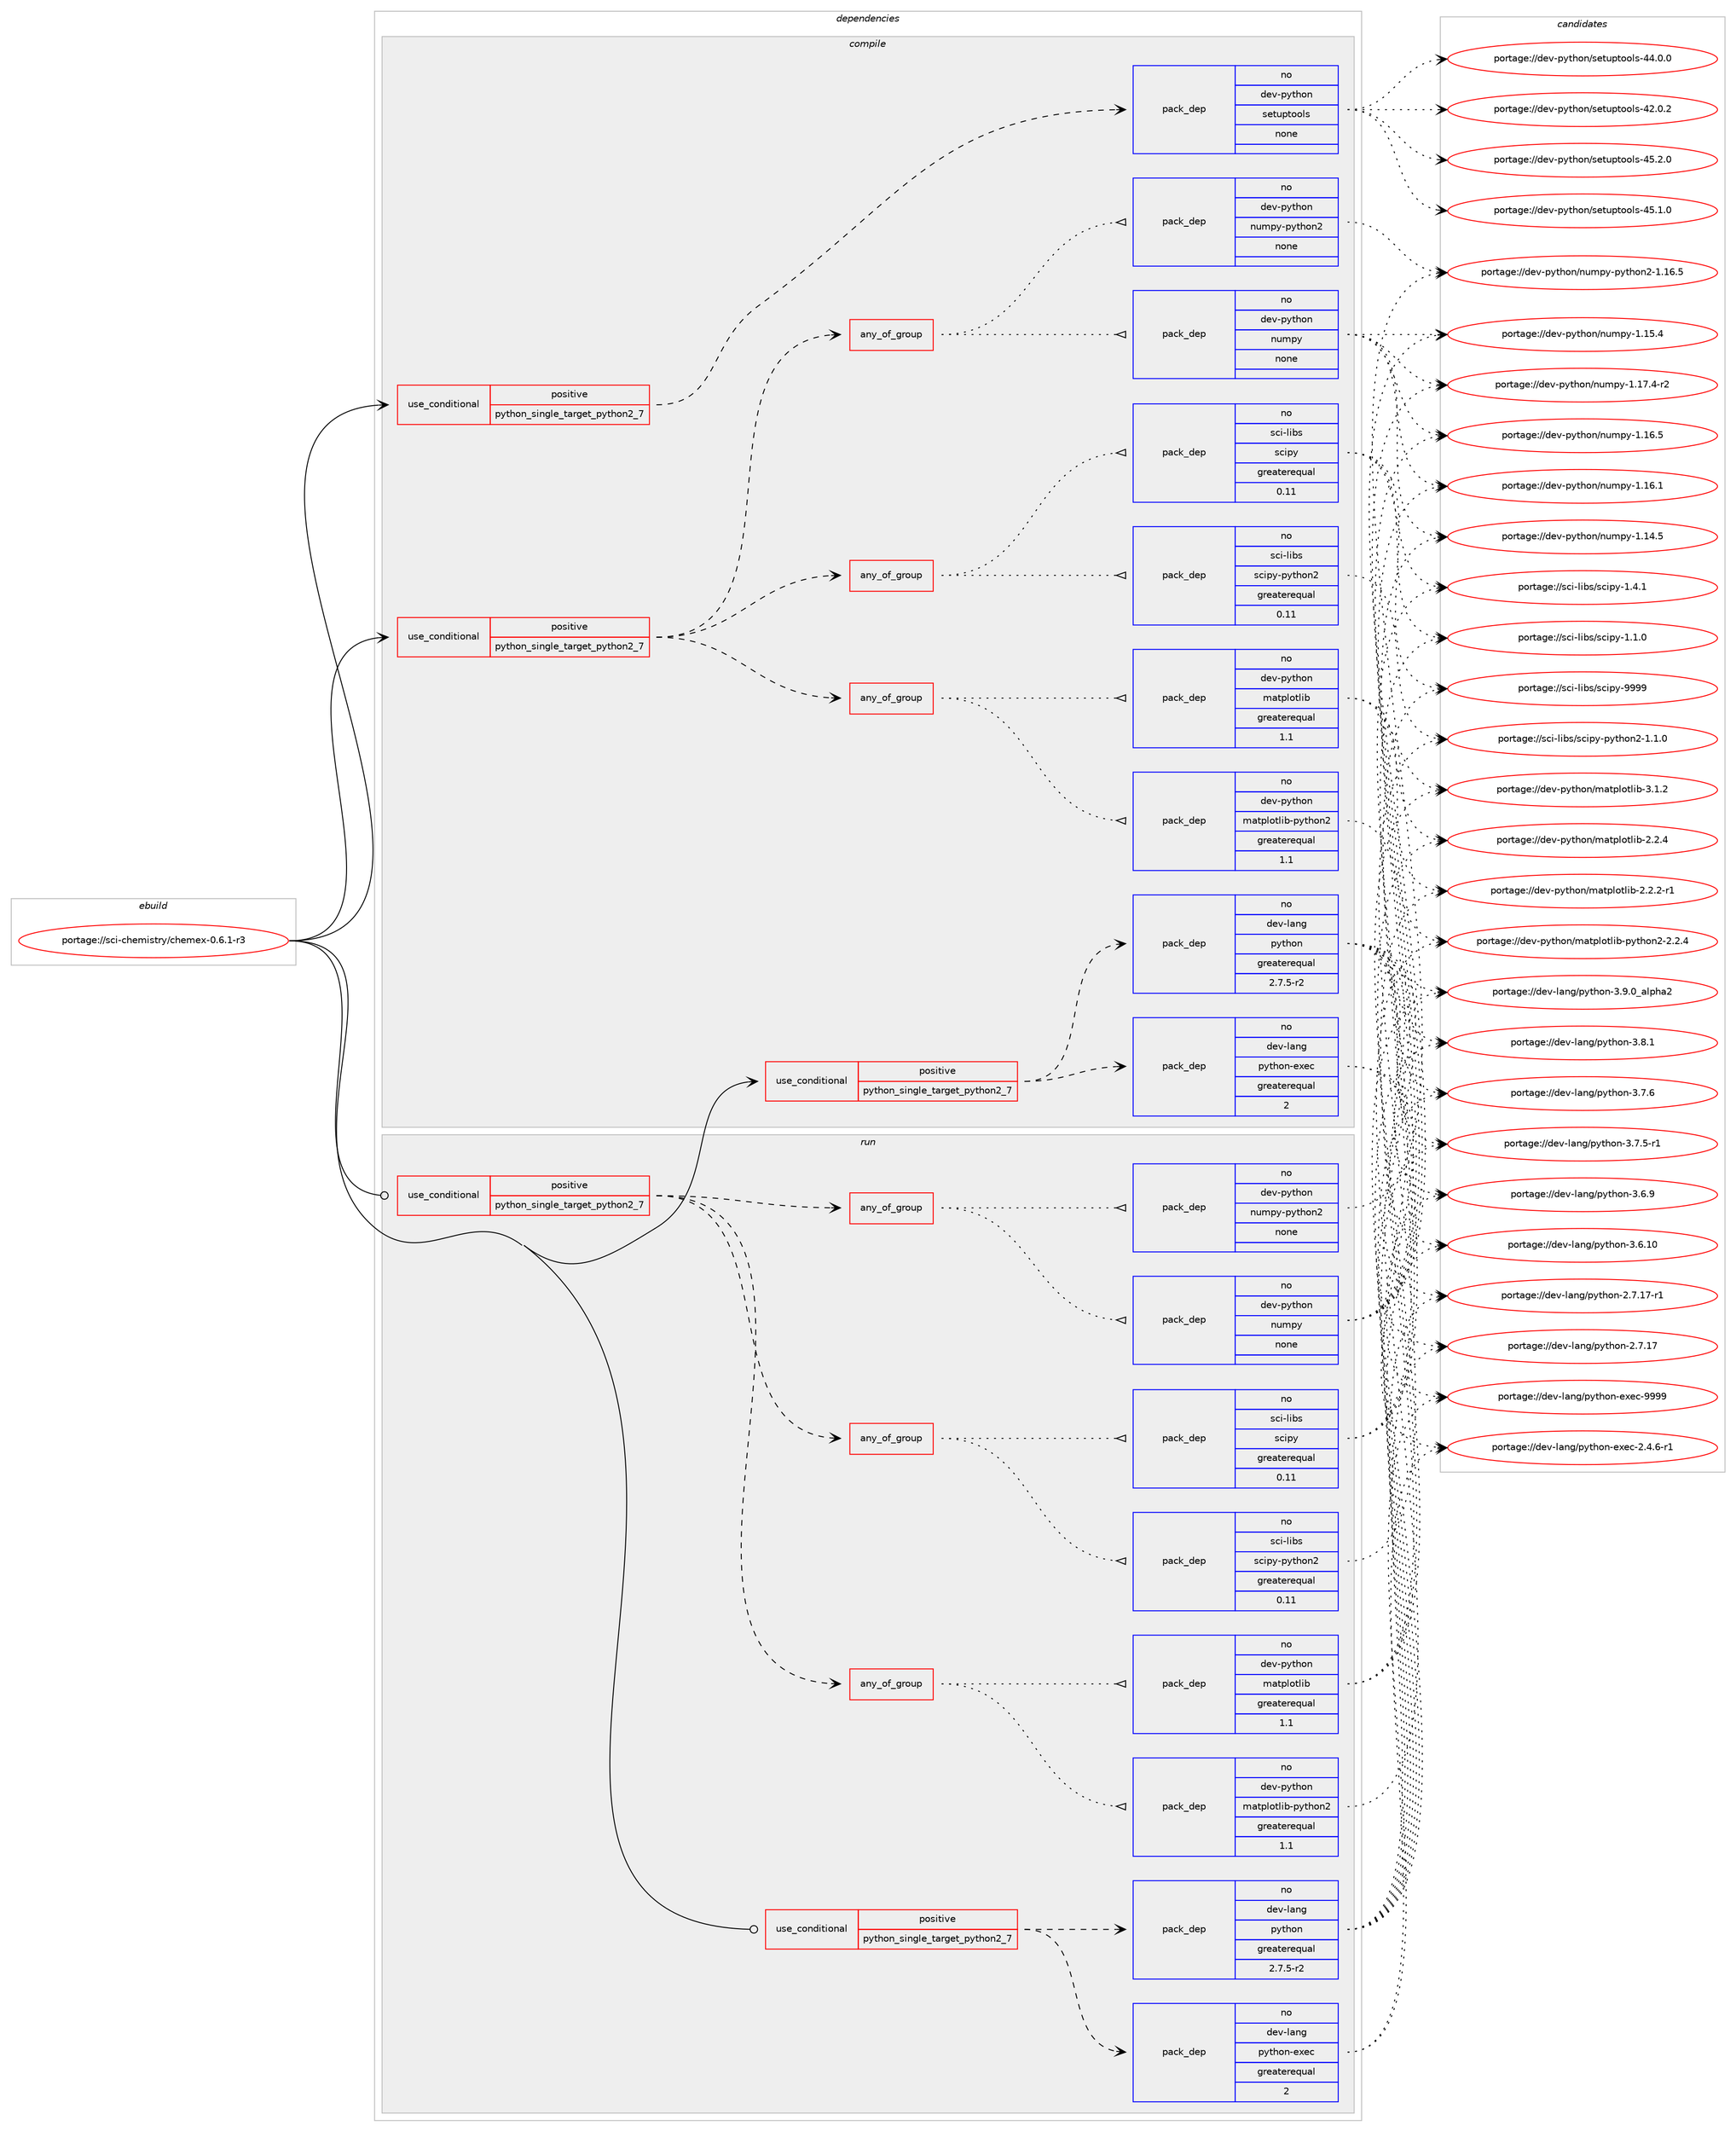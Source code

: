 digraph prolog {

# *************
# Graph options
# *************

newrank=true;
concentrate=true;
compound=true;
graph [rankdir=LR,fontname=Helvetica,fontsize=10,ranksep=1.5];#, ranksep=2.5, nodesep=0.2];
edge  [arrowhead=vee];
node  [fontname=Helvetica,fontsize=10];

# **********
# The ebuild
# **********

subgraph cluster_leftcol {
color=gray;
rank=same;
label=<<i>ebuild</i>>;
id [label="portage://sci-chemistry/chemex-0.6.1-r3", color=red, width=4, href="../sci-chemistry/chemex-0.6.1-r3.svg"];
}

# ****************
# The dependencies
# ****************

subgraph cluster_midcol {
color=gray;
label=<<i>dependencies</i>>;
subgraph cluster_compile {
fillcolor="#eeeeee";
style=filled;
label=<<i>compile</i>>;
subgraph cond20811 {
dependency102829 [label=<<TABLE BORDER="0" CELLBORDER="1" CELLSPACING="0" CELLPADDING="4"><TR><TD ROWSPAN="3" CELLPADDING="10">use_conditional</TD></TR><TR><TD>positive</TD></TR><TR><TD>python_single_target_python2_7</TD></TR></TABLE>>, shape=none, color=red];
subgraph any1630 {
dependency102830 [label=<<TABLE BORDER="0" CELLBORDER="1" CELLSPACING="0" CELLPADDING="4"><TR><TD CELLPADDING="10">any_of_group</TD></TR></TABLE>>, shape=none, color=red];subgraph pack80299 {
dependency102831 [label=<<TABLE BORDER="0" CELLBORDER="1" CELLSPACING="0" CELLPADDING="4" WIDTH="220"><TR><TD ROWSPAN="6" CELLPADDING="30">pack_dep</TD></TR><TR><TD WIDTH="110">no</TD></TR><TR><TD>dev-python</TD></TR><TR><TD>matplotlib-python2</TD></TR><TR><TD>greaterequal</TD></TR><TR><TD>1.1</TD></TR></TABLE>>, shape=none, color=blue];
}
dependency102830:e -> dependency102831:w [weight=20,style="dotted",arrowhead="oinv"];
subgraph pack80300 {
dependency102832 [label=<<TABLE BORDER="0" CELLBORDER="1" CELLSPACING="0" CELLPADDING="4" WIDTH="220"><TR><TD ROWSPAN="6" CELLPADDING="30">pack_dep</TD></TR><TR><TD WIDTH="110">no</TD></TR><TR><TD>dev-python</TD></TR><TR><TD>matplotlib</TD></TR><TR><TD>greaterequal</TD></TR><TR><TD>1.1</TD></TR></TABLE>>, shape=none, color=blue];
}
dependency102830:e -> dependency102832:w [weight=20,style="dotted",arrowhead="oinv"];
}
dependency102829:e -> dependency102830:w [weight=20,style="dashed",arrowhead="vee"];
subgraph any1631 {
dependency102833 [label=<<TABLE BORDER="0" CELLBORDER="1" CELLSPACING="0" CELLPADDING="4"><TR><TD CELLPADDING="10">any_of_group</TD></TR></TABLE>>, shape=none, color=red];subgraph pack80301 {
dependency102834 [label=<<TABLE BORDER="0" CELLBORDER="1" CELLSPACING="0" CELLPADDING="4" WIDTH="220"><TR><TD ROWSPAN="6" CELLPADDING="30">pack_dep</TD></TR><TR><TD WIDTH="110">no</TD></TR><TR><TD>dev-python</TD></TR><TR><TD>numpy-python2</TD></TR><TR><TD>none</TD></TR><TR><TD></TD></TR></TABLE>>, shape=none, color=blue];
}
dependency102833:e -> dependency102834:w [weight=20,style="dotted",arrowhead="oinv"];
subgraph pack80302 {
dependency102835 [label=<<TABLE BORDER="0" CELLBORDER="1" CELLSPACING="0" CELLPADDING="4" WIDTH="220"><TR><TD ROWSPAN="6" CELLPADDING="30">pack_dep</TD></TR><TR><TD WIDTH="110">no</TD></TR><TR><TD>dev-python</TD></TR><TR><TD>numpy</TD></TR><TR><TD>none</TD></TR><TR><TD></TD></TR></TABLE>>, shape=none, color=blue];
}
dependency102833:e -> dependency102835:w [weight=20,style="dotted",arrowhead="oinv"];
}
dependency102829:e -> dependency102833:w [weight=20,style="dashed",arrowhead="vee"];
subgraph any1632 {
dependency102836 [label=<<TABLE BORDER="0" CELLBORDER="1" CELLSPACING="0" CELLPADDING="4"><TR><TD CELLPADDING="10">any_of_group</TD></TR></TABLE>>, shape=none, color=red];subgraph pack80303 {
dependency102837 [label=<<TABLE BORDER="0" CELLBORDER="1" CELLSPACING="0" CELLPADDING="4" WIDTH="220"><TR><TD ROWSPAN="6" CELLPADDING="30">pack_dep</TD></TR><TR><TD WIDTH="110">no</TD></TR><TR><TD>sci-libs</TD></TR><TR><TD>scipy-python2</TD></TR><TR><TD>greaterequal</TD></TR><TR><TD>0.11</TD></TR></TABLE>>, shape=none, color=blue];
}
dependency102836:e -> dependency102837:w [weight=20,style="dotted",arrowhead="oinv"];
subgraph pack80304 {
dependency102838 [label=<<TABLE BORDER="0" CELLBORDER="1" CELLSPACING="0" CELLPADDING="4" WIDTH="220"><TR><TD ROWSPAN="6" CELLPADDING="30">pack_dep</TD></TR><TR><TD WIDTH="110">no</TD></TR><TR><TD>sci-libs</TD></TR><TR><TD>scipy</TD></TR><TR><TD>greaterequal</TD></TR><TR><TD>0.11</TD></TR></TABLE>>, shape=none, color=blue];
}
dependency102836:e -> dependency102838:w [weight=20,style="dotted",arrowhead="oinv"];
}
dependency102829:e -> dependency102836:w [weight=20,style="dashed",arrowhead="vee"];
}
id:e -> dependency102829:w [weight=20,style="solid",arrowhead="vee"];
subgraph cond20812 {
dependency102839 [label=<<TABLE BORDER="0" CELLBORDER="1" CELLSPACING="0" CELLPADDING="4"><TR><TD ROWSPAN="3" CELLPADDING="10">use_conditional</TD></TR><TR><TD>positive</TD></TR><TR><TD>python_single_target_python2_7</TD></TR></TABLE>>, shape=none, color=red];
subgraph pack80305 {
dependency102840 [label=<<TABLE BORDER="0" CELLBORDER="1" CELLSPACING="0" CELLPADDING="4" WIDTH="220"><TR><TD ROWSPAN="6" CELLPADDING="30">pack_dep</TD></TR><TR><TD WIDTH="110">no</TD></TR><TR><TD>dev-lang</TD></TR><TR><TD>python</TD></TR><TR><TD>greaterequal</TD></TR><TR><TD>2.7.5-r2</TD></TR></TABLE>>, shape=none, color=blue];
}
dependency102839:e -> dependency102840:w [weight=20,style="dashed",arrowhead="vee"];
subgraph pack80306 {
dependency102841 [label=<<TABLE BORDER="0" CELLBORDER="1" CELLSPACING="0" CELLPADDING="4" WIDTH="220"><TR><TD ROWSPAN="6" CELLPADDING="30">pack_dep</TD></TR><TR><TD WIDTH="110">no</TD></TR><TR><TD>dev-lang</TD></TR><TR><TD>python-exec</TD></TR><TR><TD>greaterequal</TD></TR><TR><TD>2</TD></TR></TABLE>>, shape=none, color=blue];
}
dependency102839:e -> dependency102841:w [weight=20,style="dashed",arrowhead="vee"];
}
id:e -> dependency102839:w [weight=20,style="solid",arrowhead="vee"];
subgraph cond20813 {
dependency102842 [label=<<TABLE BORDER="0" CELLBORDER="1" CELLSPACING="0" CELLPADDING="4"><TR><TD ROWSPAN="3" CELLPADDING="10">use_conditional</TD></TR><TR><TD>positive</TD></TR><TR><TD>python_single_target_python2_7</TD></TR></TABLE>>, shape=none, color=red];
subgraph pack80307 {
dependency102843 [label=<<TABLE BORDER="0" CELLBORDER="1" CELLSPACING="0" CELLPADDING="4" WIDTH="220"><TR><TD ROWSPAN="6" CELLPADDING="30">pack_dep</TD></TR><TR><TD WIDTH="110">no</TD></TR><TR><TD>dev-python</TD></TR><TR><TD>setuptools</TD></TR><TR><TD>none</TD></TR><TR><TD></TD></TR></TABLE>>, shape=none, color=blue];
}
dependency102842:e -> dependency102843:w [weight=20,style="dashed",arrowhead="vee"];
}
id:e -> dependency102842:w [weight=20,style="solid",arrowhead="vee"];
}
subgraph cluster_compileandrun {
fillcolor="#eeeeee";
style=filled;
label=<<i>compile and run</i>>;
}
subgraph cluster_run {
fillcolor="#eeeeee";
style=filled;
label=<<i>run</i>>;
subgraph cond20814 {
dependency102844 [label=<<TABLE BORDER="0" CELLBORDER="1" CELLSPACING="0" CELLPADDING="4"><TR><TD ROWSPAN="3" CELLPADDING="10">use_conditional</TD></TR><TR><TD>positive</TD></TR><TR><TD>python_single_target_python2_7</TD></TR></TABLE>>, shape=none, color=red];
subgraph any1633 {
dependency102845 [label=<<TABLE BORDER="0" CELLBORDER="1" CELLSPACING="0" CELLPADDING="4"><TR><TD CELLPADDING="10">any_of_group</TD></TR></TABLE>>, shape=none, color=red];subgraph pack80308 {
dependency102846 [label=<<TABLE BORDER="0" CELLBORDER="1" CELLSPACING="0" CELLPADDING="4" WIDTH="220"><TR><TD ROWSPAN="6" CELLPADDING="30">pack_dep</TD></TR><TR><TD WIDTH="110">no</TD></TR><TR><TD>dev-python</TD></TR><TR><TD>matplotlib-python2</TD></TR><TR><TD>greaterequal</TD></TR><TR><TD>1.1</TD></TR></TABLE>>, shape=none, color=blue];
}
dependency102845:e -> dependency102846:w [weight=20,style="dotted",arrowhead="oinv"];
subgraph pack80309 {
dependency102847 [label=<<TABLE BORDER="0" CELLBORDER="1" CELLSPACING="0" CELLPADDING="4" WIDTH="220"><TR><TD ROWSPAN="6" CELLPADDING="30">pack_dep</TD></TR><TR><TD WIDTH="110">no</TD></TR><TR><TD>dev-python</TD></TR><TR><TD>matplotlib</TD></TR><TR><TD>greaterequal</TD></TR><TR><TD>1.1</TD></TR></TABLE>>, shape=none, color=blue];
}
dependency102845:e -> dependency102847:w [weight=20,style="dotted",arrowhead="oinv"];
}
dependency102844:e -> dependency102845:w [weight=20,style="dashed",arrowhead="vee"];
subgraph any1634 {
dependency102848 [label=<<TABLE BORDER="0" CELLBORDER="1" CELLSPACING="0" CELLPADDING="4"><TR><TD CELLPADDING="10">any_of_group</TD></TR></TABLE>>, shape=none, color=red];subgraph pack80310 {
dependency102849 [label=<<TABLE BORDER="0" CELLBORDER="1" CELLSPACING="0" CELLPADDING="4" WIDTH="220"><TR><TD ROWSPAN="6" CELLPADDING="30">pack_dep</TD></TR><TR><TD WIDTH="110">no</TD></TR><TR><TD>dev-python</TD></TR><TR><TD>numpy-python2</TD></TR><TR><TD>none</TD></TR><TR><TD></TD></TR></TABLE>>, shape=none, color=blue];
}
dependency102848:e -> dependency102849:w [weight=20,style="dotted",arrowhead="oinv"];
subgraph pack80311 {
dependency102850 [label=<<TABLE BORDER="0" CELLBORDER="1" CELLSPACING="0" CELLPADDING="4" WIDTH="220"><TR><TD ROWSPAN="6" CELLPADDING="30">pack_dep</TD></TR><TR><TD WIDTH="110">no</TD></TR><TR><TD>dev-python</TD></TR><TR><TD>numpy</TD></TR><TR><TD>none</TD></TR><TR><TD></TD></TR></TABLE>>, shape=none, color=blue];
}
dependency102848:e -> dependency102850:w [weight=20,style="dotted",arrowhead="oinv"];
}
dependency102844:e -> dependency102848:w [weight=20,style="dashed",arrowhead="vee"];
subgraph any1635 {
dependency102851 [label=<<TABLE BORDER="0" CELLBORDER="1" CELLSPACING="0" CELLPADDING="4"><TR><TD CELLPADDING="10">any_of_group</TD></TR></TABLE>>, shape=none, color=red];subgraph pack80312 {
dependency102852 [label=<<TABLE BORDER="0" CELLBORDER="1" CELLSPACING="0" CELLPADDING="4" WIDTH="220"><TR><TD ROWSPAN="6" CELLPADDING="30">pack_dep</TD></TR><TR><TD WIDTH="110">no</TD></TR><TR><TD>sci-libs</TD></TR><TR><TD>scipy-python2</TD></TR><TR><TD>greaterequal</TD></TR><TR><TD>0.11</TD></TR></TABLE>>, shape=none, color=blue];
}
dependency102851:e -> dependency102852:w [weight=20,style="dotted",arrowhead="oinv"];
subgraph pack80313 {
dependency102853 [label=<<TABLE BORDER="0" CELLBORDER="1" CELLSPACING="0" CELLPADDING="4" WIDTH="220"><TR><TD ROWSPAN="6" CELLPADDING="30">pack_dep</TD></TR><TR><TD WIDTH="110">no</TD></TR><TR><TD>sci-libs</TD></TR><TR><TD>scipy</TD></TR><TR><TD>greaterequal</TD></TR><TR><TD>0.11</TD></TR></TABLE>>, shape=none, color=blue];
}
dependency102851:e -> dependency102853:w [weight=20,style="dotted",arrowhead="oinv"];
}
dependency102844:e -> dependency102851:w [weight=20,style="dashed",arrowhead="vee"];
}
id:e -> dependency102844:w [weight=20,style="solid",arrowhead="odot"];
subgraph cond20815 {
dependency102854 [label=<<TABLE BORDER="0" CELLBORDER="1" CELLSPACING="0" CELLPADDING="4"><TR><TD ROWSPAN="3" CELLPADDING="10">use_conditional</TD></TR><TR><TD>positive</TD></TR><TR><TD>python_single_target_python2_7</TD></TR></TABLE>>, shape=none, color=red];
subgraph pack80314 {
dependency102855 [label=<<TABLE BORDER="0" CELLBORDER="1" CELLSPACING="0" CELLPADDING="4" WIDTH="220"><TR><TD ROWSPAN="6" CELLPADDING="30">pack_dep</TD></TR><TR><TD WIDTH="110">no</TD></TR><TR><TD>dev-lang</TD></TR><TR><TD>python</TD></TR><TR><TD>greaterequal</TD></TR><TR><TD>2.7.5-r2</TD></TR></TABLE>>, shape=none, color=blue];
}
dependency102854:e -> dependency102855:w [weight=20,style="dashed",arrowhead="vee"];
subgraph pack80315 {
dependency102856 [label=<<TABLE BORDER="0" CELLBORDER="1" CELLSPACING="0" CELLPADDING="4" WIDTH="220"><TR><TD ROWSPAN="6" CELLPADDING="30">pack_dep</TD></TR><TR><TD WIDTH="110">no</TD></TR><TR><TD>dev-lang</TD></TR><TR><TD>python-exec</TD></TR><TR><TD>greaterequal</TD></TR><TR><TD>2</TD></TR></TABLE>>, shape=none, color=blue];
}
dependency102854:e -> dependency102856:w [weight=20,style="dashed",arrowhead="vee"];
}
id:e -> dependency102854:w [weight=20,style="solid",arrowhead="odot"];
}
}

# **************
# The candidates
# **************

subgraph cluster_choices {
rank=same;
color=gray;
label=<<i>candidates</i>>;

subgraph choice80299 {
color=black;
nodesep=1;
choice100101118451121211161041111104710997116112108111116108105984511212111610411111050455046504652 [label="portage://dev-python/matplotlib-python2-2.2.4", color=red, width=4,href="../dev-python/matplotlib-python2-2.2.4.svg"];
dependency102831:e -> choice100101118451121211161041111104710997116112108111116108105984511212111610411111050455046504652:w [style=dotted,weight="100"];
}
subgraph choice80300 {
color=black;
nodesep=1;
choice10010111845112121116104111110471099711611210811111610810598455146494650 [label="portage://dev-python/matplotlib-3.1.2", color=red, width=4,href="../dev-python/matplotlib-3.1.2.svg"];
choice10010111845112121116104111110471099711611210811111610810598455046504652 [label="portage://dev-python/matplotlib-2.2.4", color=red, width=4,href="../dev-python/matplotlib-2.2.4.svg"];
choice100101118451121211161041111104710997116112108111116108105984550465046504511449 [label="portage://dev-python/matplotlib-2.2.2-r1", color=red, width=4,href="../dev-python/matplotlib-2.2.2-r1.svg"];
dependency102832:e -> choice10010111845112121116104111110471099711611210811111610810598455146494650:w [style=dotted,weight="100"];
dependency102832:e -> choice10010111845112121116104111110471099711611210811111610810598455046504652:w [style=dotted,weight="100"];
dependency102832:e -> choice100101118451121211161041111104710997116112108111116108105984550465046504511449:w [style=dotted,weight="100"];
}
subgraph choice80301 {
color=black;
nodesep=1;
choice1001011184511212111610411111047110117109112121451121211161041111105045494649544653 [label="portage://dev-python/numpy-python2-1.16.5", color=red, width=4,href="../dev-python/numpy-python2-1.16.5.svg"];
dependency102834:e -> choice1001011184511212111610411111047110117109112121451121211161041111105045494649544653:w [style=dotted,weight="100"];
}
subgraph choice80302 {
color=black;
nodesep=1;
choice1001011184511212111610411111047110117109112121454946495546524511450 [label="portage://dev-python/numpy-1.17.4-r2", color=red, width=4,href="../dev-python/numpy-1.17.4-r2.svg"];
choice100101118451121211161041111104711011710911212145494649544653 [label="portage://dev-python/numpy-1.16.5", color=red, width=4,href="../dev-python/numpy-1.16.5.svg"];
choice100101118451121211161041111104711011710911212145494649544649 [label="portage://dev-python/numpy-1.16.1", color=red, width=4,href="../dev-python/numpy-1.16.1.svg"];
choice100101118451121211161041111104711011710911212145494649534652 [label="portage://dev-python/numpy-1.15.4", color=red, width=4,href="../dev-python/numpy-1.15.4.svg"];
choice100101118451121211161041111104711011710911212145494649524653 [label="portage://dev-python/numpy-1.14.5", color=red, width=4,href="../dev-python/numpy-1.14.5.svg"];
dependency102835:e -> choice1001011184511212111610411111047110117109112121454946495546524511450:w [style=dotted,weight="100"];
dependency102835:e -> choice100101118451121211161041111104711011710911212145494649544653:w [style=dotted,weight="100"];
dependency102835:e -> choice100101118451121211161041111104711011710911212145494649544649:w [style=dotted,weight="100"];
dependency102835:e -> choice100101118451121211161041111104711011710911212145494649534652:w [style=dotted,weight="100"];
dependency102835:e -> choice100101118451121211161041111104711011710911212145494649524653:w [style=dotted,weight="100"];
}
subgraph choice80303 {
color=black;
nodesep=1;
choice11599105451081059811547115991051121214511212111610411111050454946494648 [label="portage://sci-libs/scipy-python2-1.1.0", color=red, width=4,href="../sci-libs/scipy-python2-1.1.0.svg"];
dependency102837:e -> choice11599105451081059811547115991051121214511212111610411111050454946494648:w [style=dotted,weight="100"];
}
subgraph choice80304 {
color=black;
nodesep=1;
choice11599105451081059811547115991051121214557575757 [label="portage://sci-libs/scipy-9999", color=red, width=4,href="../sci-libs/scipy-9999.svg"];
choice1159910545108105981154711599105112121454946524649 [label="portage://sci-libs/scipy-1.4.1", color=red, width=4,href="../sci-libs/scipy-1.4.1.svg"];
choice1159910545108105981154711599105112121454946494648 [label="portage://sci-libs/scipy-1.1.0", color=red, width=4,href="../sci-libs/scipy-1.1.0.svg"];
dependency102838:e -> choice11599105451081059811547115991051121214557575757:w [style=dotted,weight="100"];
dependency102838:e -> choice1159910545108105981154711599105112121454946524649:w [style=dotted,weight="100"];
dependency102838:e -> choice1159910545108105981154711599105112121454946494648:w [style=dotted,weight="100"];
}
subgraph choice80305 {
color=black;
nodesep=1;
choice10010111845108971101034711212111610411111045514657464895971081121049750 [label="portage://dev-lang/python-3.9.0_alpha2", color=red, width=4,href="../dev-lang/python-3.9.0_alpha2.svg"];
choice100101118451089711010347112121116104111110455146564649 [label="portage://dev-lang/python-3.8.1", color=red, width=4,href="../dev-lang/python-3.8.1.svg"];
choice100101118451089711010347112121116104111110455146554654 [label="portage://dev-lang/python-3.7.6", color=red, width=4,href="../dev-lang/python-3.7.6.svg"];
choice1001011184510897110103471121211161041111104551465546534511449 [label="portage://dev-lang/python-3.7.5-r1", color=red, width=4,href="../dev-lang/python-3.7.5-r1.svg"];
choice100101118451089711010347112121116104111110455146544657 [label="portage://dev-lang/python-3.6.9", color=red, width=4,href="../dev-lang/python-3.6.9.svg"];
choice10010111845108971101034711212111610411111045514654464948 [label="portage://dev-lang/python-3.6.10", color=red, width=4,href="../dev-lang/python-3.6.10.svg"];
choice100101118451089711010347112121116104111110455046554649554511449 [label="portage://dev-lang/python-2.7.17-r1", color=red, width=4,href="../dev-lang/python-2.7.17-r1.svg"];
choice10010111845108971101034711212111610411111045504655464955 [label="portage://dev-lang/python-2.7.17", color=red, width=4,href="../dev-lang/python-2.7.17.svg"];
dependency102840:e -> choice10010111845108971101034711212111610411111045514657464895971081121049750:w [style=dotted,weight="100"];
dependency102840:e -> choice100101118451089711010347112121116104111110455146564649:w [style=dotted,weight="100"];
dependency102840:e -> choice100101118451089711010347112121116104111110455146554654:w [style=dotted,weight="100"];
dependency102840:e -> choice1001011184510897110103471121211161041111104551465546534511449:w [style=dotted,weight="100"];
dependency102840:e -> choice100101118451089711010347112121116104111110455146544657:w [style=dotted,weight="100"];
dependency102840:e -> choice10010111845108971101034711212111610411111045514654464948:w [style=dotted,weight="100"];
dependency102840:e -> choice100101118451089711010347112121116104111110455046554649554511449:w [style=dotted,weight="100"];
dependency102840:e -> choice10010111845108971101034711212111610411111045504655464955:w [style=dotted,weight="100"];
}
subgraph choice80306 {
color=black;
nodesep=1;
choice10010111845108971101034711212111610411111045101120101994557575757 [label="portage://dev-lang/python-exec-9999", color=red, width=4,href="../dev-lang/python-exec-9999.svg"];
choice10010111845108971101034711212111610411111045101120101994550465246544511449 [label="portage://dev-lang/python-exec-2.4.6-r1", color=red, width=4,href="../dev-lang/python-exec-2.4.6-r1.svg"];
dependency102841:e -> choice10010111845108971101034711212111610411111045101120101994557575757:w [style=dotted,weight="100"];
dependency102841:e -> choice10010111845108971101034711212111610411111045101120101994550465246544511449:w [style=dotted,weight="100"];
}
subgraph choice80307 {
color=black;
nodesep=1;
choice100101118451121211161041111104711510111611711211611111110811545525346504648 [label="portage://dev-python/setuptools-45.2.0", color=red, width=4,href="../dev-python/setuptools-45.2.0.svg"];
choice100101118451121211161041111104711510111611711211611111110811545525346494648 [label="portage://dev-python/setuptools-45.1.0", color=red, width=4,href="../dev-python/setuptools-45.1.0.svg"];
choice100101118451121211161041111104711510111611711211611111110811545525246484648 [label="portage://dev-python/setuptools-44.0.0", color=red, width=4,href="../dev-python/setuptools-44.0.0.svg"];
choice100101118451121211161041111104711510111611711211611111110811545525046484650 [label="portage://dev-python/setuptools-42.0.2", color=red, width=4,href="../dev-python/setuptools-42.0.2.svg"];
dependency102843:e -> choice100101118451121211161041111104711510111611711211611111110811545525346504648:w [style=dotted,weight="100"];
dependency102843:e -> choice100101118451121211161041111104711510111611711211611111110811545525346494648:w [style=dotted,weight="100"];
dependency102843:e -> choice100101118451121211161041111104711510111611711211611111110811545525246484648:w [style=dotted,weight="100"];
dependency102843:e -> choice100101118451121211161041111104711510111611711211611111110811545525046484650:w [style=dotted,weight="100"];
}
subgraph choice80308 {
color=black;
nodesep=1;
choice100101118451121211161041111104710997116112108111116108105984511212111610411111050455046504652 [label="portage://dev-python/matplotlib-python2-2.2.4", color=red, width=4,href="../dev-python/matplotlib-python2-2.2.4.svg"];
dependency102846:e -> choice100101118451121211161041111104710997116112108111116108105984511212111610411111050455046504652:w [style=dotted,weight="100"];
}
subgraph choice80309 {
color=black;
nodesep=1;
choice10010111845112121116104111110471099711611210811111610810598455146494650 [label="portage://dev-python/matplotlib-3.1.2", color=red, width=4,href="../dev-python/matplotlib-3.1.2.svg"];
choice10010111845112121116104111110471099711611210811111610810598455046504652 [label="portage://dev-python/matplotlib-2.2.4", color=red, width=4,href="../dev-python/matplotlib-2.2.4.svg"];
choice100101118451121211161041111104710997116112108111116108105984550465046504511449 [label="portage://dev-python/matplotlib-2.2.2-r1", color=red, width=4,href="../dev-python/matplotlib-2.2.2-r1.svg"];
dependency102847:e -> choice10010111845112121116104111110471099711611210811111610810598455146494650:w [style=dotted,weight="100"];
dependency102847:e -> choice10010111845112121116104111110471099711611210811111610810598455046504652:w [style=dotted,weight="100"];
dependency102847:e -> choice100101118451121211161041111104710997116112108111116108105984550465046504511449:w [style=dotted,weight="100"];
}
subgraph choice80310 {
color=black;
nodesep=1;
choice1001011184511212111610411111047110117109112121451121211161041111105045494649544653 [label="portage://dev-python/numpy-python2-1.16.5", color=red, width=4,href="../dev-python/numpy-python2-1.16.5.svg"];
dependency102849:e -> choice1001011184511212111610411111047110117109112121451121211161041111105045494649544653:w [style=dotted,weight="100"];
}
subgraph choice80311 {
color=black;
nodesep=1;
choice1001011184511212111610411111047110117109112121454946495546524511450 [label="portage://dev-python/numpy-1.17.4-r2", color=red, width=4,href="../dev-python/numpy-1.17.4-r2.svg"];
choice100101118451121211161041111104711011710911212145494649544653 [label="portage://dev-python/numpy-1.16.5", color=red, width=4,href="../dev-python/numpy-1.16.5.svg"];
choice100101118451121211161041111104711011710911212145494649544649 [label="portage://dev-python/numpy-1.16.1", color=red, width=4,href="../dev-python/numpy-1.16.1.svg"];
choice100101118451121211161041111104711011710911212145494649534652 [label="portage://dev-python/numpy-1.15.4", color=red, width=4,href="../dev-python/numpy-1.15.4.svg"];
choice100101118451121211161041111104711011710911212145494649524653 [label="portage://dev-python/numpy-1.14.5", color=red, width=4,href="../dev-python/numpy-1.14.5.svg"];
dependency102850:e -> choice1001011184511212111610411111047110117109112121454946495546524511450:w [style=dotted,weight="100"];
dependency102850:e -> choice100101118451121211161041111104711011710911212145494649544653:w [style=dotted,weight="100"];
dependency102850:e -> choice100101118451121211161041111104711011710911212145494649544649:w [style=dotted,weight="100"];
dependency102850:e -> choice100101118451121211161041111104711011710911212145494649534652:w [style=dotted,weight="100"];
dependency102850:e -> choice100101118451121211161041111104711011710911212145494649524653:w [style=dotted,weight="100"];
}
subgraph choice80312 {
color=black;
nodesep=1;
choice11599105451081059811547115991051121214511212111610411111050454946494648 [label="portage://sci-libs/scipy-python2-1.1.0", color=red, width=4,href="../sci-libs/scipy-python2-1.1.0.svg"];
dependency102852:e -> choice11599105451081059811547115991051121214511212111610411111050454946494648:w [style=dotted,weight="100"];
}
subgraph choice80313 {
color=black;
nodesep=1;
choice11599105451081059811547115991051121214557575757 [label="portage://sci-libs/scipy-9999", color=red, width=4,href="../sci-libs/scipy-9999.svg"];
choice1159910545108105981154711599105112121454946524649 [label="portage://sci-libs/scipy-1.4.1", color=red, width=4,href="../sci-libs/scipy-1.4.1.svg"];
choice1159910545108105981154711599105112121454946494648 [label="portage://sci-libs/scipy-1.1.0", color=red, width=4,href="../sci-libs/scipy-1.1.0.svg"];
dependency102853:e -> choice11599105451081059811547115991051121214557575757:w [style=dotted,weight="100"];
dependency102853:e -> choice1159910545108105981154711599105112121454946524649:w [style=dotted,weight="100"];
dependency102853:e -> choice1159910545108105981154711599105112121454946494648:w [style=dotted,weight="100"];
}
subgraph choice80314 {
color=black;
nodesep=1;
choice10010111845108971101034711212111610411111045514657464895971081121049750 [label="portage://dev-lang/python-3.9.0_alpha2", color=red, width=4,href="../dev-lang/python-3.9.0_alpha2.svg"];
choice100101118451089711010347112121116104111110455146564649 [label="portage://dev-lang/python-3.8.1", color=red, width=4,href="../dev-lang/python-3.8.1.svg"];
choice100101118451089711010347112121116104111110455146554654 [label="portage://dev-lang/python-3.7.6", color=red, width=4,href="../dev-lang/python-3.7.6.svg"];
choice1001011184510897110103471121211161041111104551465546534511449 [label="portage://dev-lang/python-3.7.5-r1", color=red, width=4,href="../dev-lang/python-3.7.5-r1.svg"];
choice100101118451089711010347112121116104111110455146544657 [label="portage://dev-lang/python-3.6.9", color=red, width=4,href="../dev-lang/python-3.6.9.svg"];
choice10010111845108971101034711212111610411111045514654464948 [label="portage://dev-lang/python-3.6.10", color=red, width=4,href="../dev-lang/python-3.6.10.svg"];
choice100101118451089711010347112121116104111110455046554649554511449 [label="portage://dev-lang/python-2.7.17-r1", color=red, width=4,href="../dev-lang/python-2.7.17-r1.svg"];
choice10010111845108971101034711212111610411111045504655464955 [label="portage://dev-lang/python-2.7.17", color=red, width=4,href="../dev-lang/python-2.7.17.svg"];
dependency102855:e -> choice10010111845108971101034711212111610411111045514657464895971081121049750:w [style=dotted,weight="100"];
dependency102855:e -> choice100101118451089711010347112121116104111110455146564649:w [style=dotted,weight="100"];
dependency102855:e -> choice100101118451089711010347112121116104111110455146554654:w [style=dotted,weight="100"];
dependency102855:e -> choice1001011184510897110103471121211161041111104551465546534511449:w [style=dotted,weight="100"];
dependency102855:e -> choice100101118451089711010347112121116104111110455146544657:w [style=dotted,weight="100"];
dependency102855:e -> choice10010111845108971101034711212111610411111045514654464948:w [style=dotted,weight="100"];
dependency102855:e -> choice100101118451089711010347112121116104111110455046554649554511449:w [style=dotted,weight="100"];
dependency102855:e -> choice10010111845108971101034711212111610411111045504655464955:w [style=dotted,weight="100"];
}
subgraph choice80315 {
color=black;
nodesep=1;
choice10010111845108971101034711212111610411111045101120101994557575757 [label="portage://dev-lang/python-exec-9999", color=red, width=4,href="../dev-lang/python-exec-9999.svg"];
choice10010111845108971101034711212111610411111045101120101994550465246544511449 [label="portage://dev-lang/python-exec-2.4.6-r1", color=red, width=4,href="../dev-lang/python-exec-2.4.6-r1.svg"];
dependency102856:e -> choice10010111845108971101034711212111610411111045101120101994557575757:w [style=dotted,weight="100"];
dependency102856:e -> choice10010111845108971101034711212111610411111045101120101994550465246544511449:w [style=dotted,weight="100"];
}
}

}
